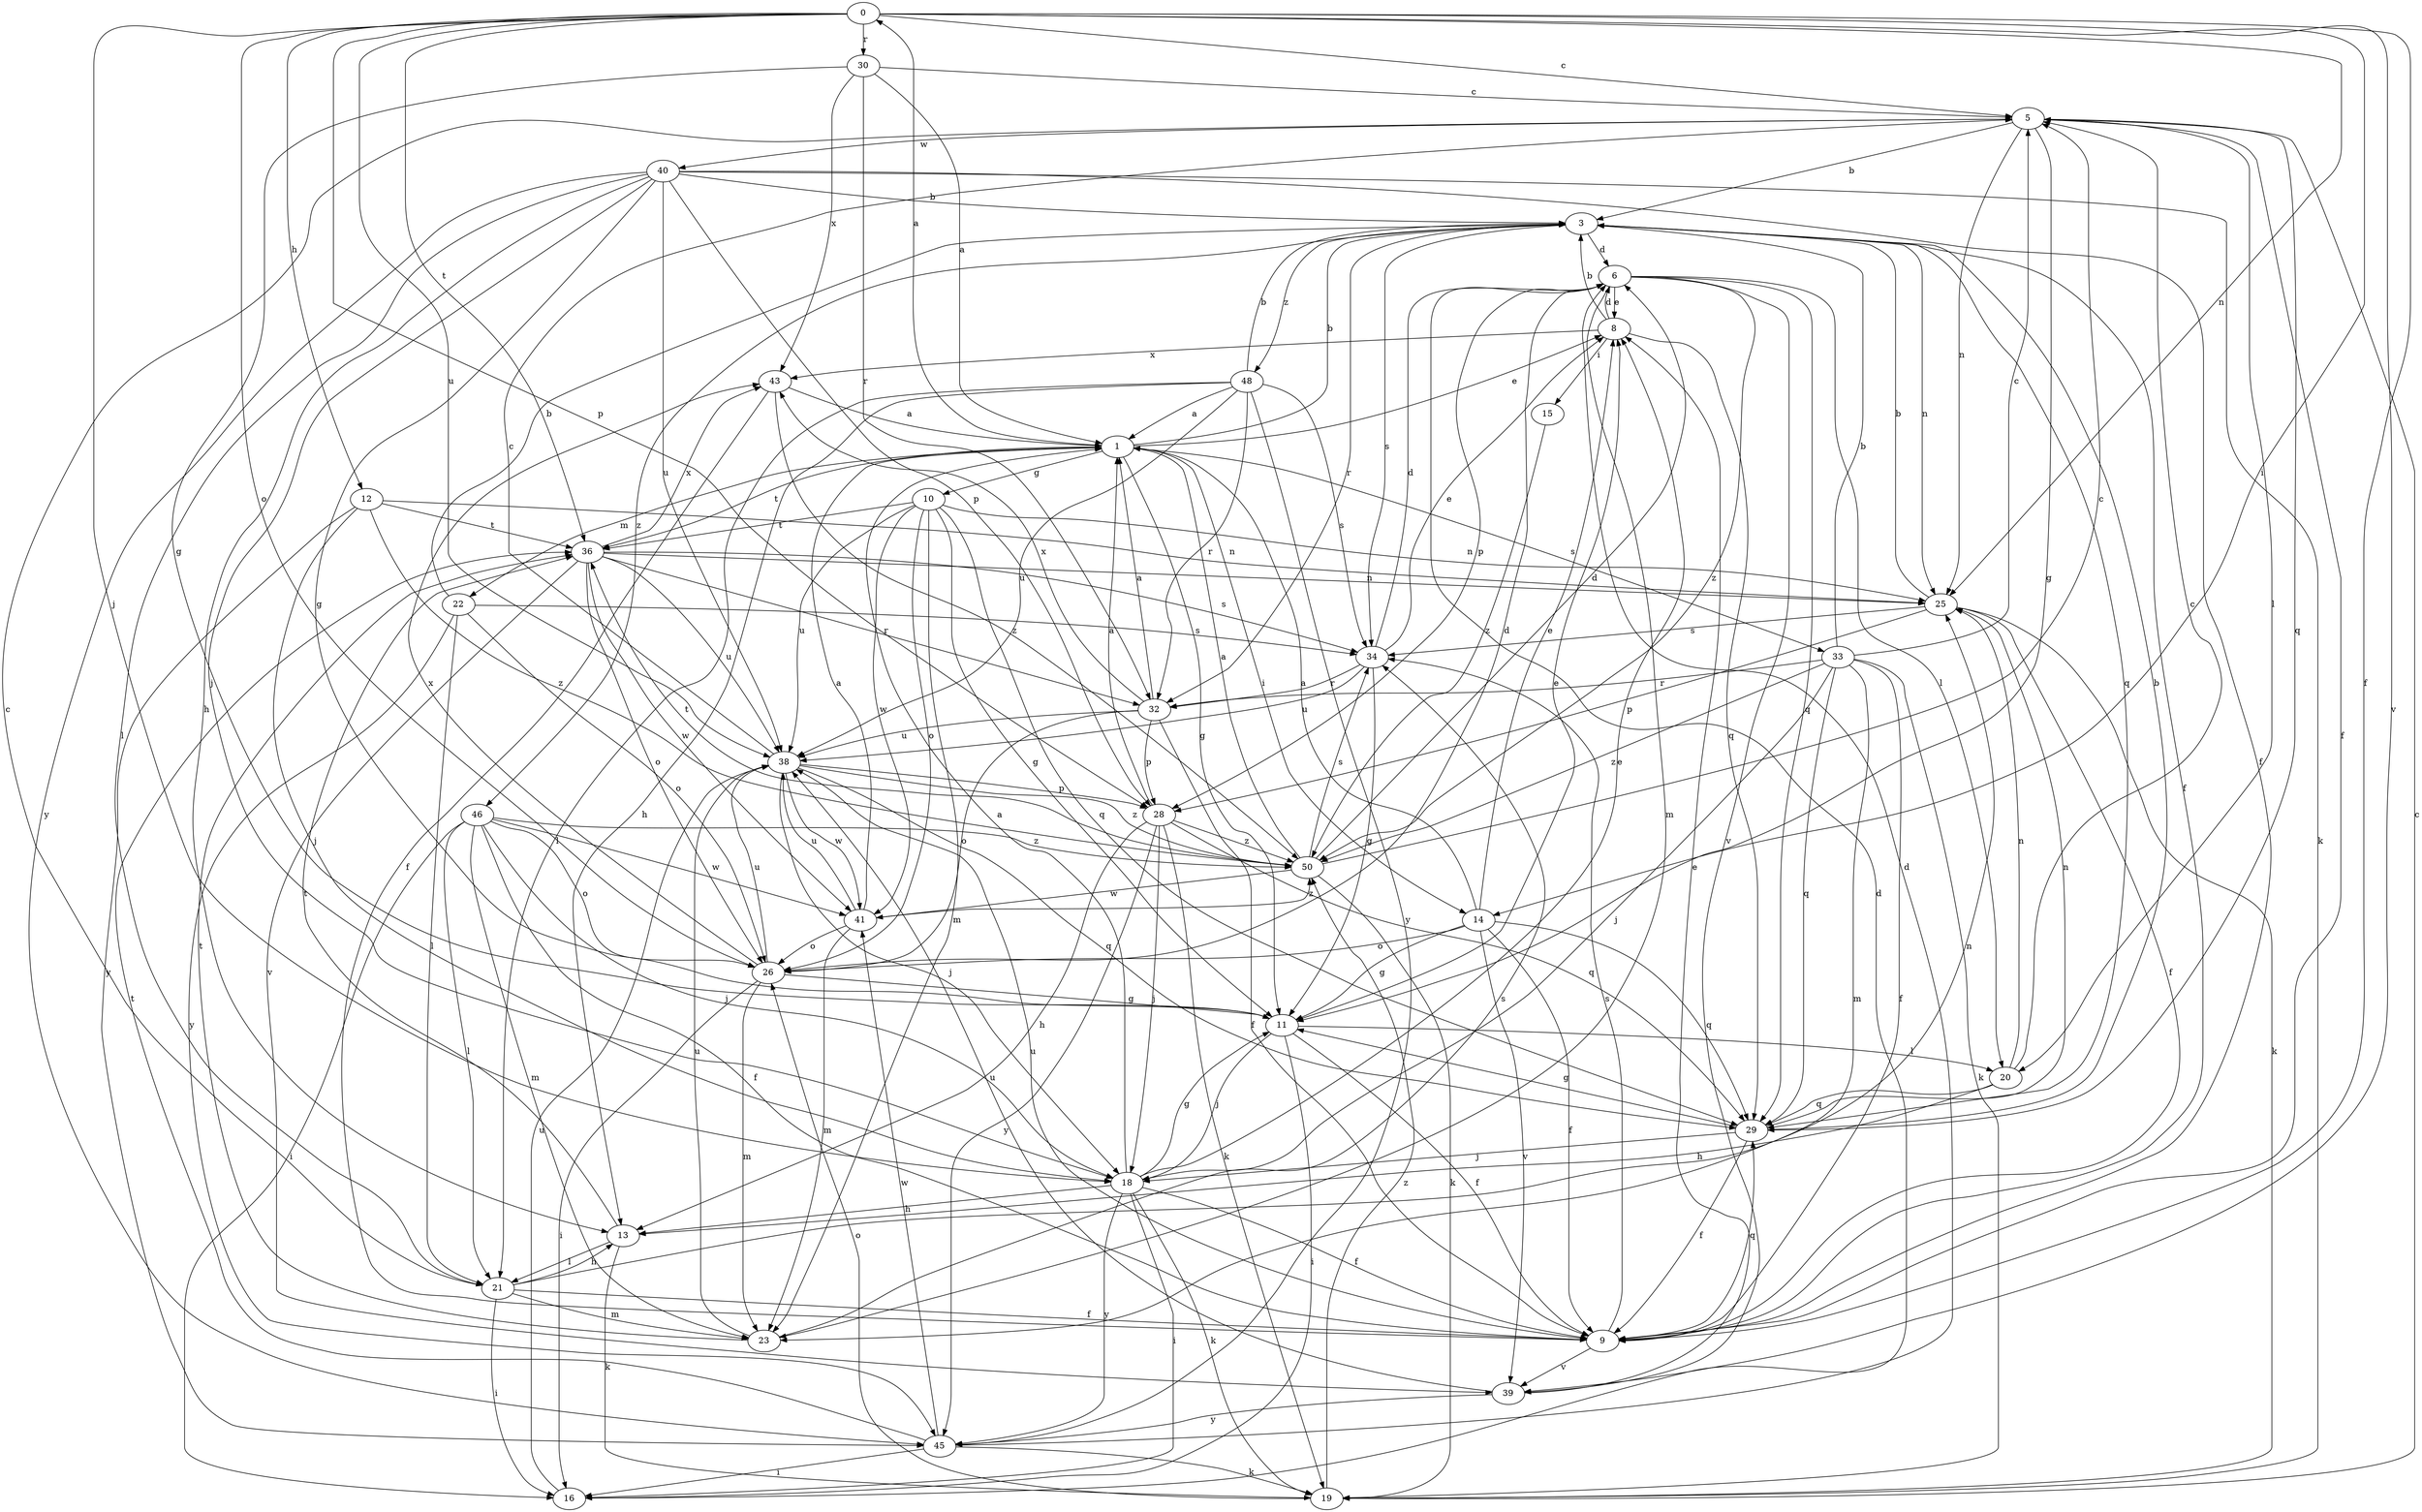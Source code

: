 strict digraph  {
0;
1;
3;
5;
6;
8;
9;
10;
11;
12;
13;
14;
15;
16;
18;
19;
20;
21;
22;
23;
25;
26;
28;
29;
30;
32;
33;
34;
36;
38;
39;
40;
41;
43;
45;
46;
48;
50;
0 -> 5  [label=c];
0 -> 9  [label=f];
0 -> 12  [label=h];
0 -> 14  [label=i];
0 -> 18  [label=j];
0 -> 25  [label=n];
0 -> 26  [label=o];
0 -> 28  [label=p];
0 -> 30  [label=r];
0 -> 36  [label=t];
0 -> 38  [label=u];
0 -> 39  [label=v];
1 -> 0  [label=a];
1 -> 3  [label=b];
1 -> 8  [label=e];
1 -> 10  [label=g];
1 -> 11  [label=g];
1 -> 14  [label=i];
1 -> 22  [label=m];
1 -> 33  [label=s];
1 -> 36  [label=t];
3 -> 6  [label=d];
3 -> 9  [label=f];
3 -> 25  [label=n];
3 -> 29  [label=q];
3 -> 32  [label=r];
3 -> 34  [label=s];
3 -> 46  [label=z];
3 -> 48  [label=z];
5 -> 3  [label=b];
5 -> 9  [label=f];
5 -> 11  [label=g];
5 -> 20  [label=l];
5 -> 25  [label=n];
5 -> 29  [label=q];
5 -> 40  [label=w];
6 -> 8  [label=e];
6 -> 20  [label=l];
6 -> 23  [label=m];
6 -> 28  [label=p];
6 -> 29  [label=q];
6 -> 39  [label=v];
6 -> 50  [label=z];
8 -> 3  [label=b];
8 -> 6  [label=d];
8 -> 15  [label=i];
8 -> 29  [label=q];
8 -> 43  [label=x];
9 -> 29  [label=q];
9 -> 34  [label=s];
9 -> 38  [label=u];
9 -> 39  [label=v];
10 -> 11  [label=g];
10 -> 23  [label=m];
10 -> 25  [label=n];
10 -> 26  [label=o];
10 -> 29  [label=q];
10 -> 36  [label=t];
10 -> 38  [label=u];
10 -> 41  [label=w];
11 -> 8  [label=e];
11 -> 9  [label=f];
11 -> 16  [label=i];
11 -> 18  [label=j];
11 -> 20  [label=l];
12 -> 18  [label=j];
12 -> 25  [label=n];
12 -> 36  [label=t];
12 -> 45  [label=y];
12 -> 50  [label=z];
13 -> 19  [label=k];
13 -> 21  [label=l];
13 -> 36  [label=t];
14 -> 1  [label=a];
14 -> 8  [label=e];
14 -> 9  [label=f];
14 -> 11  [label=g];
14 -> 26  [label=o];
14 -> 29  [label=q];
14 -> 39  [label=v];
15 -> 50  [label=z];
16 -> 6  [label=d];
16 -> 38  [label=u];
18 -> 1  [label=a];
18 -> 8  [label=e];
18 -> 9  [label=f];
18 -> 11  [label=g];
18 -> 13  [label=h];
18 -> 16  [label=i];
18 -> 19  [label=k];
18 -> 45  [label=y];
19 -> 5  [label=c];
19 -> 26  [label=o];
19 -> 50  [label=z];
20 -> 5  [label=c];
20 -> 13  [label=h];
20 -> 25  [label=n];
20 -> 29  [label=q];
21 -> 5  [label=c];
21 -> 9  [label=f];
21 -> 13  [label=h];
21 -> 16  [label=i];
21 -> 23  [label=m];
21 -> 25  [label=n];
22 -> 3  [label=b];
22 -> 21  [label=l];
22 -> 26  [label=o];
22 -> 34  [label=s];
22 -> 45  [label=y];
23 -> 34  [label=s];
23 -> 36  [label=t];
23 -> 38  [label=u];
25 -> 3  [label=b];
25 -> 9  [label=f];
25 -> 19  [label=k];
25 -> 28  [label=p];
25 -> 34  [label=s];
26 -> 6  [label=d];
26 -> 11  [label=g];
26 -> 16  [label=i];
26 -> 23  [label=m];
26 -> 38  [label=u];
26 -> 43  [label=x];
28 -> 1  [label=a];
28 -> 13  [label=h];
28 -> 18  [label=j];
28 -> 19  [label=k];
28 -> 29  [label=q];
28 -> 45  [label=y];
28 -> 50  [label=z];
29 -> 3  [label=b];
29 -> 9  [label=f];
29 -> 11  [label=g];
29 -> 18  [label=j];
29 -> 25  [label=n];
30 -> 1  [label=a];
30 -> 5  [label=c];
30 -> 11  [label=g];
30 -> 32  [label=r];
30 -> 43  [label=x];
32 -> 1  [label=a];
32 -> 9  [label=f];
32 -> 26  [label=o];
32 -> 28  [label=p];
32 -> 38  [label=u];
32 -> 43  [label=x];
33 -> 3  [label=b];
33 -> 5  [label=c];
33 -> 9  [label=f];
33 -> 18  [label=j];
33 -> 19  [label=k];
33 -> 23  [label=m];
33 -> 29  [label=q];
33 -> 32  [label=r];
33 -> 50  [label=z];
34 -> 6  [label=d];
34 -> 8  [label=e];
34 -> 11  [label=g];
34 -> 32  [label=r];
34 -> 38  [label=u];
36 -> 25  [label=n];
36 -> 26  [label=o];
36 -> 32  [label=r];
36 -> 34  [label=s];
36 -> 38  [label=u];
36 -> 39  [label=v];
36 -> 41  [label=w];
36 -> 43  [label=x];
38 -> 5  [label=c];
38 -> 18  [label=j];
38 -> 28  [label=p];
38 -> 29  [label=q];
38 -> 41  [label=w];
38 -> 50  [label=z];
39 -> 8  [label=e];
39 -> 38  [label=u];
39 -> 45  [label=y];
40 -> 3  [label=b];
40 -> 9  [label=f];
40 -> 11  [label=g];
40 -> 13  [label=h];
40 -> 18  [label=j];
40 -> 19  [label=k];
40 -> 21  [label=l];
40 -> 28  [label=p];
40 -> 38  [label=u];
40 -> 45  [label=y];
41 -> 1  [label=a];
41 -> 23  [label=m];
41 -> 26  [label=o];
41 -> 38  [label=u];
41 -> 50  [label=z];
43 -> 1  [label=a];
43 -> 9  [label=f];
43 -> 50  [label=z];
45 -> 6  [label=d];
45 -> 16  [label=i];
45 -> 19  [label=k];
45 -> 36  [label=t];
45 -> 41  [label=w];
46 -> 9  [label=f];
46 -> 16  [label=i];
46 -> 18  [label=j];
46 -> 21  [label=l];
46 -> 23  [label=m];
46 -> 26  [label=o];
46 -> 41  [label=w];
46 -> 50  [label=z];
48 -> 1  [label=a];
48 -> 3  [label=b];
48 -> 13  [label=h];
48 -> 21  [label=l];
48 -> 32  [label=r];
48 -> 34  [label=s];
48 -> 38  [label=u];
48 -> 45  [label=y];
50 -> 1  [label=a];
50 -> 5  [label=c];
50 -> 6  [label=d];
50 -> 19  [label=k];
50 -> 34  [label=s];
50 -> 36  [label=t];
50 -> 41  [label=w];
}
